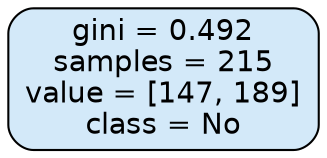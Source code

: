 digraph Tree {
node [shape=box, style="filled, rounded", color="black", fontname="helvetica"] ;
graph [ranksep=equally, splines=polyline] ;
edge [fontname="helvetica"] ;
0 [label="gini = 0.492\nsamples = 215\nvalue = [147, 189]\nclass = No", fillcolor="#d3e9f9"] ;
{rank=same ; 0} ;
}